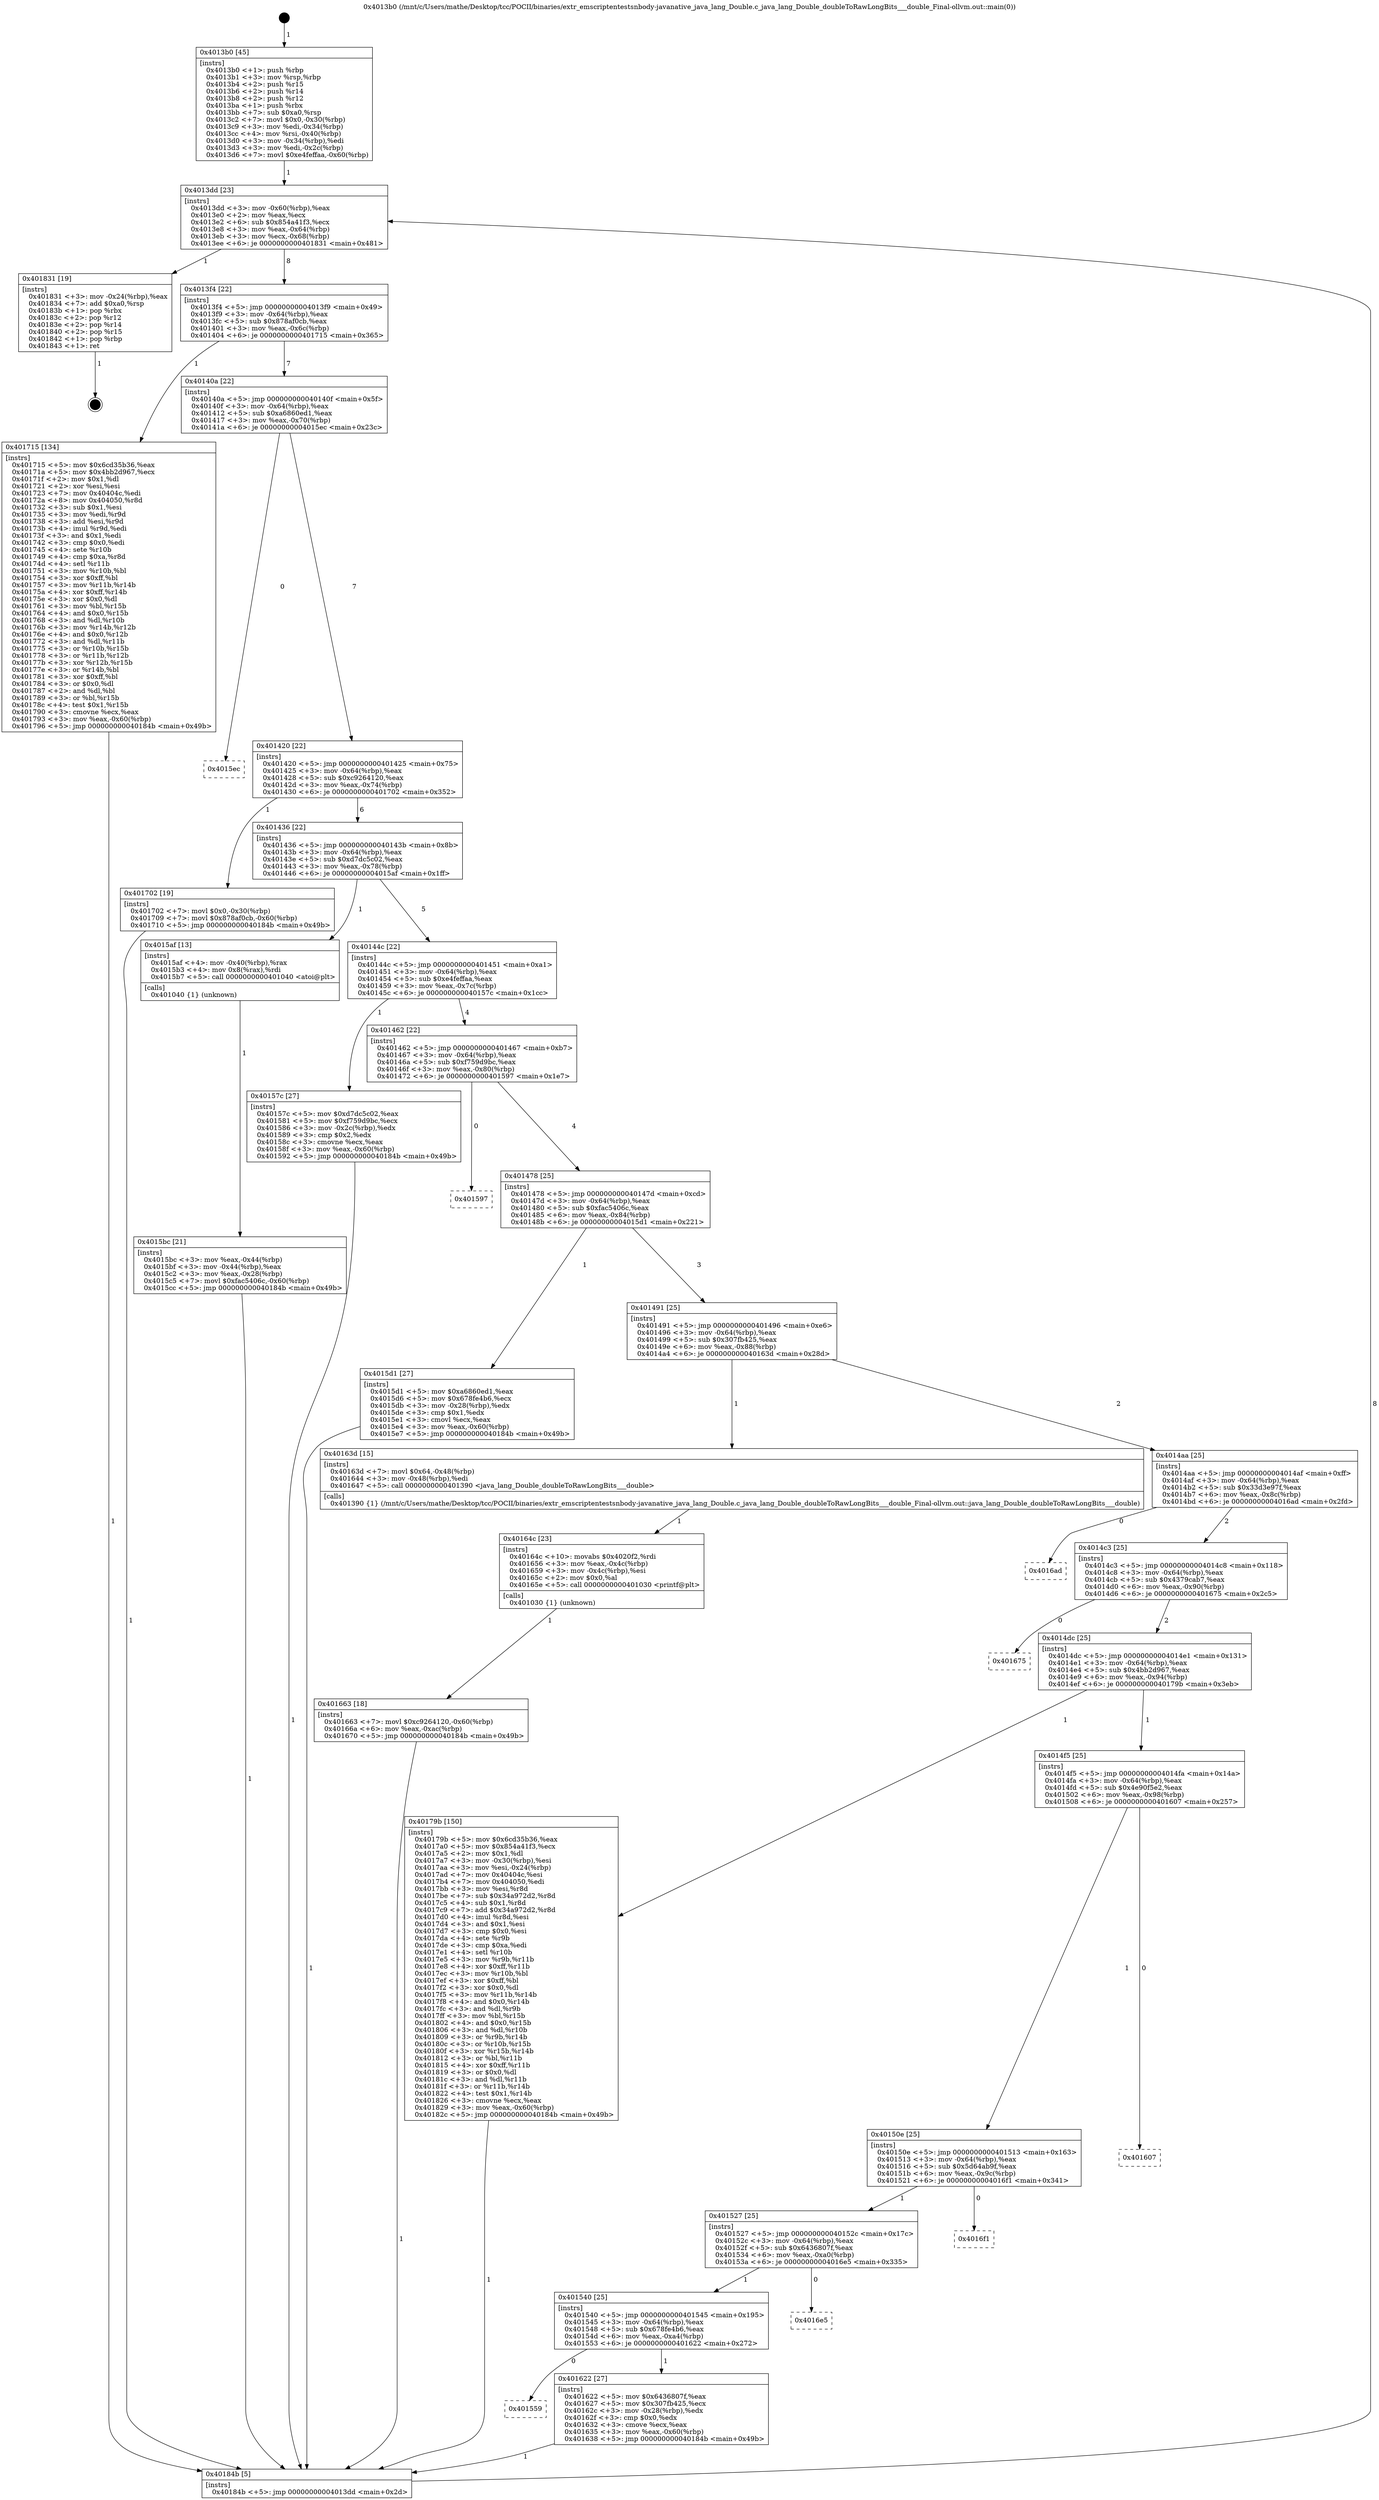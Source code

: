 digraph "0x4013b0" {
  label = "0x4013b0 (/mnt/c/Users/mathe/Desktop/tcc/POCII/binaries/extr_emscriptentestsnbody-javanative_java_lang_Double.c_java_lang_Double_doubleToRawLongBits___double_Final-ollvm.out::main(0))"
  labelloc = "t"
  node[shape=record]

  Entry [label="",width=0.3,height=0.3,shape=circle,fillcolor=black,style=filled]
  "0x4013dd" [label="{
     0x4013dd [23]\l
     | [instrs]\l
     &nbsp;&nbsp;0x4013dd \<+3\>: mov -0x60(%rbp),%eax\l
     &nbsp;&nbsp;0x4013e0 \<+2\>: mov %eax,%ecx\l
     &nbsp;&nbsp;0x4013e2 \<+6\>: sub $0x854a41f3,%ecx\l
     &nbsp;&nbsp;0x4013e8 \<+3\>: mov %eax,-0x64(%rbp)\l
     &nbsp;&nbsp;0x4013eb \<+3\>: mov %ecx,-0x68(%rbp)\l
     &nbsp;&nbsp;0x4013ee \<+6\>: je 0000000000401831 \<main+0x481\>\l
  }"]
  "0x401831" [label="{
     0x401831 [19]\l
     | [instrs]\l
     &nbsp;&nbsp;0x401831 \<+3\>: mov -0x24(%rbp),%eax\l
     &nbsp;&nbsp;0x401834 \<+7\>: add $0xa0,%rsp\l
     &nbsp;&nbsp;0x40183b \<+1\>: pop %rbx\l
     &nbsp;&nbsp;0x40183c \<+2\>: pop %r12\l
     &nbsp;&nbsp;0x40183e \<+2\>: pop %r14\l
     &nbsp;&nbsp;0x401840 \<+2\>: pop %r15\l
     &nbsp;&nbsp;0x401842 \<+1\>: pop %rbp\l
     &nbsp;&nbsp;0x401843 \<+1\>: ret\l
  }"]
  "0x4013f4" [label="{
     0x4013f4 [22]\l
     | [instrs]\l
     &nbsp;&nbsp;0x4013f4 \<+5\>: jmp 00000000004013f9 \<main+0x49\>\l
     &nbsp;&nbsp;0x4013f9 \<+3\>: mov -0x64(%rbp),%eax\l
     &nbsp;&nbsp;0x4013fc \<+5\>: sub $0x878af0cb,%eax\l
     &nbsp;&nbsp;0x401401 \<+3\>: mov %eax,-0x6c(%rbp)\l
     &nbsp;&nbsp;0x401404 \<+6\>: je 0000000000401715 \<main+0x365\>\l
  }"]
  Exit [label="",width=0.3,height=0.3,shape=circle,fillcolor=black,style=filled,peripheries=2]
  "0x401715" [label="{
     0x401715 [134]\l
     | [instrs]\l
     &nbsp;&nbsp;0x401715 \<+5\>: mov $0x6cd35b36,%eax\l
     &nbsp;&nbsp;0x40171a \<+5\>: mov $0x4bb2d967,%ecx\l
     &nbsp;&nbsp;0x40171f \<+2\>: mov $0x1,%dl\l
     &nbsp;&nbsp;0x401721 \<+2\>: xor %esi,%esi\l
     &nbsp;&nbsp;0x401723 \<+7\>: mov 0x40404c,%edi\l
     &nbsp;&nbsp;0x40172a \<+8\>: mov 0x404050,%r8d\l
     &nbsp;&nbsp;0x401732 \<+3\>: sub $0x1,%esi\l
     &nbsp;&nbsp;0x401735 \<+3\>: mov %edi,%r9d\l
     &nbsp;&nbsp;0x401738 \<+3\>: add %esi,%r9d\l
     &nbsp;&nbsp;0x40173b \<+4\>: imul %r9d,%edi\l
     &nbsp;&nbsp;0x40173f \<+3\>: and $0x1,%edi\l
     &nbsp;&nbsp;0x401742 \<+3\>: cmp $0x0,%edi\l
     &nbsp;&nbsp;0x401745 \<+4\>: sete %r10b\l
     &nbsp;&nbsp;0x401749 \<+4\>: cmp $0xa,%r8d\l
     &nbsp;&nbsp;0x40174d \<+4\>: setl %r11b\l
     &nbsp;&nbsp;0x401751 \<+3\>: mov %r10b,%bl\l
     &nbsp;&nbsp;0x401754 \<+3\>: xor $0xff,%bl\l
     &nbsp;&nbsp;0x401757 \<+3\>: mov %r11b,%r14b\l
     &nbsp;&nbsp;0x40175a \<+4\>: xor $0xff,%r14b\l
     &nbsp;&nbsp;0x40175e \<+3\>: xor $0x0,%dl\l
     &nbsp;&nbsp;0x401761 \<+3\>: mov %bl,%r15b\l
     &nbsp;&nbsp;0x401764 \<+4\>: and $0x0,%r15b\l
     &nbsp;&nbsp;0x401768 \<+3\>: and %dl,%r10b\l
     &nbsp;&nbsp;0x40176b \<+3\>: mov %r14b,%r12b\l
     &nbsp;&nbsp;0x40176e \<+4\>: and $0x0,%r12b\l
     &nbsp;&nbsp;0x401772 \<+3\>: and %dl,%r11b\l
     &nbsp;&nbsp;0x401775 \<+3\>: or %r10b,%r15b\l
     &nbsp;&nbsp;0x401778 \<+3\>: or %r11b,%r12b\l
     &nbsp;&nbsp;0x40177b \<+3\>: xor %r12b,%r15b\l
     &nbsp;&nbsp;0x40177e \<+3\>: or %r14b,%bl\l
     &nbsp;&nbsp;0x401781 \<+3\>: xor $0xff,%bl\l
     &nbsp;&nbsp;0x401784 \<+3\>: or $0x0,%dl\l
     &nbsp;&nbsp;0x401787 \<+2\>: and %dl,%bl\l
     &nbsp;&nbsp;0x401789 \<+3\>: or %bl,%r15b\l
     &nbsp;&nbsp;0x40178c \<+4\>: test $0x1,%r15b\l
     &nbsp;&nbsp;0x401790 \<+3\>: cmovne %ecx,%eax\l
     &nbsp;&nbsp;0x401793 \<+3\>: mov %eax,-0x60(%rbp)\l
     &nbsp;&nbsp;0x401796 \<+5\>: jmp 000000000040184b \<main+0x49b\>\l
  }"]
  "0x40140a" [label="{
     0x40140a [22]\l
     | [instrs]\l
     &nbsp;&nbsp;0x40140a \<+5\>: jmp 000000000040140f \<main+0x5f\>\l
     &nbsp;&nbsp;0x40140f \<+3\>: mov -0x64(%rbp),%eax\l
     &nbsp;&nbsp;0x401412 \<+5\>: sub $0xa6860ed1,%eax\l
     &nbsp;&nbsp;0x401417 \<+3\>: mov %eax,-0x70(%rbp)\l
     &nbsp;&nbsp;0x40141a \<+6\>: je 00000000004015ec \<main+0x23c\>\l
  }"]
  "0x401663" [label="{
     0x401663 [18]\l
     | [instrs]\l
     &nbsp;&nbsp;0x401663 \<+7\>: movl $0xc9264120,-0x60(%rbp)\l
     &nbsp;&nbsp;0x40166a \<+6\>: mov %eax,-0xac(%rbp)\l
     &nbsp;&nbsp;0x401670 \<+5\>: jmp 000000000040184b \<main+0x49b\>\l
  }"]
  "0x4015ec" [label="{
     0x4015ec\l
  }", style=dashed]
  "0x401420" [label="{
     0x401420 [22]\l
     | [instrs]\l
     &nbsp;&nbsp;0x401420 \<+5\>: jmp 0000000000401425 \<main+0x75\>\l
     &nbsp;&nbsp;0x401425 \<+3\>: mov -0x64(%rbp),%eax\l
     &nbsp;&nbsp;0x401428 \<+5\>: sub $0xc9264120,%eax\l
     &nbsp;&nbsp;0x40142d \<+3\>: mov %eax,-0x74(%rbp)\l
     &nbsp;&nbsp;0x401430 \<+6\>: je 0000000000401702 \<main+0x352\>\l
  }"]
  "0x40164c" [label="{
     0x40164c [23]\l
     | [instrs]\l
     &nbsp;&nbsp;0x40164c \<+10\>: movabs $0x4020f2,%rdi\l
     &nbsp;&nbsp;0x401656 \<+3\>: mov %eax,-0x4c(%rbp)\l
     &nbsp;&nbsp;0x401659 \<+3\>: mov -0x4c(%rbp),%esi\l
     &nbsp;&nbsp;0x40165c \<+2\>: mov $0x0,%al\l
     &nbsp;&nbsp;0x40165e \<+5\>: call 0000000000401030 \<printf@plt\>\l
     | [calls]\l
     &nbsp;&nbsp;0x401030 \{1\} (unknown)\l
  }"]
  "0x401702" [label="{
     0x401702 [19]\l
     | [instrs]\l
     &nbsp;&nbsp;0x401702 \<+7\>: movl $0x0,-0x30(%rbp)\l
     &nbsp;&nbsp;0x401709 \<+7\>: movl $0x878af0cb,-0x60(%rbp)\l
     &nbsp;&nbsp;0x401710 \<+5\>: jmp 000000000040184b \<main+0x49b\>\l
  }"]
  "0x401436" [label="{
     0x401436 [22]\l
     | [instrs]\l
     &nbsp;&nbsp;0x401436 \<+5\>: jmp 000000000040143b \<main+0x8b\>\l
     &nbsp;&nbsp;0x40143b \<+3\>: mov -0x64(%rbp),%eax\l
     &nbsp;&nbsp;0x40143e \<+5\>: sub $0xd7dc5c02,%eax\l
     &nbsp;&nbsp;0x401443 \<+3\>: mov %eax,-0x78(%rbp)\l
     &nbsp;&nbsp;0x401446 \<+6\>: je 00000000004015af \<main+0x1ff\>\l
  }"]
  "0x401559" [label="{
     0x401559\l
  }", style=dashed]
  "0x4015af" [label="{
     0x4015af [13]\l
     | [instrs]\l
     &nbsp;&nbsp;0x4015af \<+4\>: mov -0x40(%rbp),%rax\l
     &nbsp;&nbsp;0x4015b3 \<+4\>: mov 0x8(%rax),%rdi\l
     &nbsp;&nbsp;0x4015b7 \<+5\>: call 0000000000401040 \<atoi@plt\>\l
     | [calls]\l
     &nbsp;&nbsp;0x401040 \{1\} (unknown)\l
  }"]
  "0x40144c" [label="{
     0x40144c [22]\l
     | [instrs]\l
     &nbsp;&nbsp;0x40144c \<+5\>: jmp 0000000000401451 \<main+0xa1\>\l
     &nbsp;&nbsp;0x401451 \<+3\>: mov -0x64(%rbp),%eax\l
     &nbsp;&nbsp;0x401454 \<+5\>: sub $0xe4feffaa,%eax\l
     &nbsp;&nbsp;0x401459 \<+3\>: mov %eax,-0x7c(%rbp)\l
     &nbsp;&nbsp;0x40145c \<+6\>: je 000000000040157c \<main+0x1cc\>\l
  }"]
  "0x401622" [label="{
     0x401622 [27]\l
     | [instrs]\l
     &nbsp;&nbsp;0x401622 \<+5\>: mov $0x6436807f,%eax\l
     &nbsp;&nbsp;0x401627 \<+5\>: mov $0x307fb425,%ecx\l
     &nbsp;&nbsp;0x40162c \<+3\>: mov -0x28(%rbp),%edx\l
     &nbsp;&nbsp;0x40162f \<+3\>: cmp $0x0,%edx\l
     &nbsp;&nbsp;0x401632 \<+3\>: cmove %ecx,%eax\l
     &nbsp;&nbsp;0x401635 \<+3\>: mov %eax,-0x60(%rbp)\l
     &nbsp;&nbsp;0x401638 \<+5\>: jmp 000000000040184b \<main+0x49b\>\l
  }"]
  "0x40157c" [label="{
     0x40157c [27]\l
     | [instrs]\l
     &nbsp;&nbsp;0x40157c \<+5\>: mov $0xd7dc5c02,%eax\l
     &nbsp;&nbsp;0x401581 \<+5\>: mov $0xf759d9bc,%ecx\l
     &nbsp;&nbsp;0x401586 \<+3\>: mov -0x2c(%rbp),%edx\l
     &nbsp;&nbsp;0x401589 \<+3\>: cmp $0x2,%edx\l
     &nbsp;&nbsp;0x40158c \<+3\>: cmovne %ecx,%eax\l
     &nbsp;&nbsp;0x40158f \<+3\>: mov %eax,-0x60(%rbp)\l
     &nbsp;&nbsp;0x401592 \<+5\>: jmp 000000000040184b \<main+0x49b\>\l
  }"]
  "0x401462" [label="{
     0x401462 [22]\l
     | [instrs]\l
     &nbsp;&nbsp;0x401462 \<+5\>: jmp 0000000000401467 \<main+0xb7\>\l
     &nbsp;&nbsp;0x401467 \<+3\>: mov -0x64(%rbp),%eax\l
     &nbsp;&nbsp;0x40146a \<+5\>: sub $0xf759d9bc,%eax\l
     &nbsp;&nbsp;0x40146f \<+3\>: mov %eax,-0x80(%rbp)\l
     &nbsp;&nbsp;0x401472 \<+6\>: je 0000000000401597 \<main+0x1e7\>\l
  }"]
  "0x40184b" [label="{
     0x40184b [5]\l
     | [instrs]\l
     &nbsp;&nbsp;0x40184b \<+5\>: jmp 00000000004013dd \<main+0x2d\>\l
  }"]
  "0x4013b0" [label="{
     0x4013b0 [45]\l
     | [instrs]\l
     &nbsp;&nbsp;0x4013b0 \<+1\>: push %rbp\l
     &nbsp;&nbsp;0x4013b1 \<+3\>: mov %rsp,%rbp\l
     &nbsp;&nbsp;0x4013b4 \<+2\>: push %r15\l
     &nbsp;&nbsp;0x4013b6 \<+2\>: push %r14\l
     &nbsp;&nbsp;0x4013b8 \<+2\>: push %r12\l
     &nbsp;&nbsp;0x4013ba \<+1\>: push %rbx\l
     &nbsp;&nbsp;0x4013bb \<+7\>: sub $0xa0,%rsp\l
     &nbsp;&nbsp;0x4013c2 \<+7\>: movl $0x0,-0x30(%rbp)\l
     &nbsp;&nbsp;0x4013c9 \<+3\>: mov %edi,-0x34(%rbp)\l
     &nbsp;&nbsp;0x4013cc \<+4\>: mov %rsi,-0x40(%rbp)\l
     &nbsp;&nbsp;0x4013d0 \<+3\>: mov -0x34(%rbp),%edi\l
     &nbsp;&nbsp;0x4013d3 \<+3\>: mov %edi,-0x2c(%rbp)\l
     &nbsp;&nbsp;0x4013d6 \<+7\>: movl $0xe4feffaa,-0x60(%rbp)\l
  }"]
  "0x4015bc" [label="{
     0x4015bc [21]\l
     | [instrs]\l
     &nbsp;&nbsp;0x4015bc \<+3\>: mov %eax,-0x44(%rbp)\l
     &nbsp;&nbsp;0x4015bf \<+3\>: mov -0x44(%rbp),%eax\l
     &nbsp;&nbsp;0x4015c2 \<+3\>: mov %eax,-0x28(%rbp)\l
     &nbsp;&nbsp;0x4015c5 \<+7\>: movl $0xfac5406c,-0x60(%rbp)\l
     &nbsp;&nbsp;0x4015cc \<+5\>: jmp 000000000040184b \<main+0x49b\>\l
  }"]
  "0x401540" [label="{
     0x401540 [25]\l
     | [instrs]\l
     &nbsp;&nbsp;0x401540 \<+5\>: jmp 0000000000401545 \<main+0x195\>\l
     &nbsp;&nbsp;0x401545 \<+3\>: mov -0x64(%rbp),%eax\l
     &nbsp;&nbsp;0x401548 \<+5\>: sub $0x678fe4b6,%eax\l
     &nbsp;&nbsp;0x40154d \<+6\>: mov %eax,-0xa4(%rbp)\l
     &nbsp;&nbsp;0x401553 \<+6\>: je 0000000000401622 \<main+0x272\>\l
  }"]
  "0x401597" [label="{
     0x401597\l
  }", style=dashed]
  "0x401478" [label="{
     0x401478 [25]\l
     | [instrs]\l
     &nbsp;&nbsp;0x401478 \<+5\>: jmp 000000000040147d \<main+0xcd\>\l
     &nbsp;&nbsp;0x40147d \<+3\>: mov -0x64(%rbp),%eax\l
     &nbsp;&nbsp;0x401480 \<+5\>: sub $0xfac5406c,%eax\l
     &nbsp;&nbsp;0x401485 \<+6\>: mov %eax,-0x84(%rbp)\l
     &nbsp;&nbsp;0x40148b \<+6\>: je 00000000004015d1 \<main+0x221\>\l
  }"]
  "0x4016e5" [label="{
     0x4016e5\l
  }", style=dashed]
  "0x4015d1" [label="{
     0x4015d1 [27]\l
     | [instrs]\l
     &nbsp;&nbsp;0x4015d1 \<+5\>: mov $0xa6860ed1,%eax\l
     &nbsp;&nbsp;0x4015d6 \<+5\>: mov $0x678fe4b6,%ecx\l
     &nbsp;&nbsp;0x4015db \<+3\>: mov -0x28(%rbp),%edx\l
     &nbsp;&nbsp;0x4015de \<+3\>: cmp $0x1,%edx\l
     &nbsp;&nbsp;0x4015e1 \<+3\>: cmovl %ecx,%eax\l
     &nbsp;&nbsp;0x4015e4 \<+3\>: mov %eax,-0x60(%rbp)\l
     &nbsp;&nbsp;0x4015e7 \<+5\>: jmp 000000000040184b \<main+0x49b\>\l
  }"]
  "0x401491" [label="{
     0x401491 [25]\l
     | [instrs]\l
     &nbsp;&nbsp;0x401491 \<+5\>: jmp 0000000000401496 \<main+0xe6\>\l
     &nbsp;&nbsp;0x401496 \<+3\>: mov -0x64(%rbp),%eax\l
     &nbsp;&nbsp;0x401499 \<+5\>: sub $0x307fb425,%eax\l
     &nbsp;&nbsp;0x40149e \<+6\>: mov %eax,-0x88(%rbp)\l
     &nbsp;&nbsp;0x4014a4 \<+6\>: je 000000000040163d \<main+0x28d\>\l
  }"]
  "0x401527" [label="{
     0x401527 [25]\l
     | [instrs]\l
     &nbsp;&nbsp;0x401527 \<+5\>: jmp 000000000040152c \<main+0x17c\>\l
     &nbsp;&nbsp;0x40152c \<+3\>: mov -0x64(%rbp),%eax\l
     &nbsp;&nbsp;0x40152f \<+5\>: sub $0x6436807f,%eax\l
     &nbsp;&nbsp;0x401534 \<+6\>: mov %eax,-0xa0(%rbp)\l
     &nbsp;&nbsp;0x40153a \<+6\>: je 00000000004016e5 \<main+0x335\>\l
  }"]
  "0x40163d" [label="{
     0x40163d [15]\l
     | [instrs]\l
     &nbsp;&nbsp;0x40163d \<+7\>: movl $0x64,-0x48(%rbp)\l
     &nbsp;&nbsp;0x401644 \<+3\>: mov -0x48(%rbp),%edi\l
     &nbsp;&nbsp;0x401647 \<+5\>: call 0000000000401390 \<java_lang_Double_doubleToRawLongBits___double\>\l
     | [calls]\l
     &nbsp;&nbsp;0x401390 \{1\} (/mnt/c/Users/mathe/Desktop/tcc/POCII/binaries/extr_emscriptentestsnbody-javanative_java_lang_Double.c_java_lang_Double_doubleToRawLongBits___double_Final-ollvm.out::java_lang_Double_doubleToRawLongBits___double)\l
  }"]
  "0x4014aa" [label="{
     0x4014aa [25]\l
     | [instrs]\l
     &nbsp;&nbsp;0x4014aa \<+5\>: jmp 00000000004014af \<main+0xff\>\l
     &nbsp;&nbsp;0x4014af \<+3\>: mov -0x64(%rbp),%eax\l
     &nbsp;&nbsp;0x4014b2 \<+5\>: sub $0x33d3e97f,%eax\l
     &nbsp;&nbsp;0x4014b7 \<+6\>: mov %eax,-0x8c(%rbp)\l
     &nbsp;&nbsp;0x4014bd \<+6\>: je 00000000004016ad \<main+0x2fd\>\l
  }"]
  "0x4016f1" [label="{
     0x4016f1\l
  }", style=dashed]
  "0x4016ad" [label="{
     0x4016ad\l
  }", style=dashed]
  "0x4014c3" [label="{
     0x4014c3 [25]\l
     | [instrs]\l
     &nbsp;&nbsp;0x4014c3 \<+5\>: jmp 00000000004014c8 \<main+0x118\>\l
     &nbsp;&nbsp;0x4014c8 \<+3\>: mov -0x64(%rbp),%eax\l
     &nbsp;&nbsp;0x4014cb \<+5\>: sub $0x4379cab7,%eax\l
     &nbsp;&nbsp;0x4014d0 \<+6\>: mov %eax,-0x90(%rbp)\l
     &nbsp;&nbsp;0x4014d6 \<+6\>: je 0000000000401675 \<main+0x2c5\>\l
  }"]
  "0x40150e" [label="{
     0x40150e [25]\l
     | [instrs]\l
     &nbsp;&nbsp;0x40150e \<+5\>: jmp 0000000000401513 \<main+0x163\>\l
     &nbsp;&nbsp;0x401513 \<+3\>: mov -0x64(%rbp),%eax\l
     &nbsp;&nbsp;0x401516 \<+5\>: sub $0x5d64ab9f,%eax\l
     &nbsp;&nbsp;0x40151b \<+6\>: mov %eax,-0x9c(%rbp)\l
     &nbsp;&nbsp;0x401521 \<+6\>: je 00000000004016f1 \<main+0x341\>\l
  }"]
  "0x401675" [label="{
     0x401675\l
  }", style=dashed]
  "0x4014dc" [label="{
     0x4014dc [25]\l
     | [instrs]\l
     &nbsp;&nbsp;0x4014dc \<+5\>: jmp 00000000004014e1 \<main+0x131\>\l
     &nbsp;&nbsp;0x4014e1 \<+3\>: mov -0x64(%rbp),%eax\l
     &nbsp;&nbsp;0x4014e4 \<+5\>: sub $0x4bb2d967,%eax\l
     &nbsp;&nbsp;0x4014e9 \<+6\>: mov %eax,-0x94(%rbp)\l
     &nbsp;&nbsp;0x4014ef \<+6\>: je 000000000040179b \<main+0x3eb\>\l
  }"]
  "0x401607" [label="{
     0x401607\l
  }", style=dashed]
  "0x40179b" [label="{
     0x40179b [150]\l
     | [instrs]\l
     &nbsp;&nbsp;0x40179b \<+5\>: mov $0x6cd35b36,%eax\l
     &nbsp;&nbsp;0x4017a0 \<+5\>: mov $0x854a41f3,%ecx\l
     &nbsp;&nbsp;0x4017a5 \<+2\>: mov $0x1,%dl\l
     &nbsp;&nbsp;0x4017a7 \<+3\>: mov -0x30(%rbp),%esi\l
     &nbsp;&nbsp;0x4017aa \<+3\>: mov %esi,-0x24(%rbp)\l
     &nbsp;&nbsp;0x4017ad \<+7\>: mov 0x40404c,%esi\l
     &nbsp;&nbsp;0x4017b4 \<+7\>: mov 0x404050,%edi\l
     &nbsp;&nbsp;0x4017bb \<+3\>: mov %esi,%r8d\l
     &nbsp;&nbsp;0x4017be \<+7\>: sub $0x34a972d2,%r8d\l
     &nbsp;&nbsp;0x4017c5 \<+4\>: sub $0x1,%r8d\l
     &nbsp;&nbsp;0x4017c9 \<+7\>: add $0x34a972d2,%r8d\l
     &nbsp;&nbsp;0x4017d0 \<+4\>: imul %r8d,%esi\l
     &nbsp;&nbsp;0x4017d4 \<+3\>: and $0x1,%esi\l
     &nbsp;&nbsp;0x4017d7 \<+3\>: cmp $0x0,%esi\l
     &nbsp;&nbsp;0x4017da \<+4\>: sete %r9b\l
     &nbsp;&nbsp;0x4017de \<+3\>: cmp $0xa,%edi\l
     &nbsp;&nbsp;0x4017e1 \<+4\>: setl %r10b\l
     &nbsp;&nbsp;0x4017e5 \<+3\>: mov %r9b,%r11b\l
     &nbsp;&nbsp;0x4017e8 \<+4\>: xor $0xff,%r11b\l
     &nbsp;&nbsp;0x4017ec \<+3\>: mov %r10b,%bl\l
     &nbsp;&nbsp;0x4017ef \<+3\>: xor $0xff,%bl\l
     &nbsp;&nbsp;0x4017f2 \<+3\>: xor $0x0,%dl\l
     &nbsp;&nbsp;0x4017f5 \<+3\>: mov %r11b,%r14b\l
     &nbsp;&nbsp;0x4017f8 \<+4\>: and $0x0,%r14b\l
     &nbsp;&nbsp;0x4017fc \<+3\>: and %dl,%r9b\l
     &nbsp;&nbsp;0x4017ff \<+3\>: mov %bl,%r15b\l
     &nbsp;&nbsp;0x401802 \<+4\>: and $0x0,%r15b\l
     &nbsp;&nbsp;0x401806 \<+3\>: and %dl,%r10b\l
     &nbsp;&nbsp;0x401809 \<+3\>: or %r9b,%r14b\l
     &nbsp;&nbsp;0x40180c \<+3\>: or %r10b,%r15b\l
     &nbsp;&nbsp;0x40180f \<+3\>: xor %r15b,%r14b\l
     &nbsp;&nbsp;0x401812 \<+3\>: or %bl,%r11b\l
     &nbsp;&nbsp;0x401815 \<+4\>: xor $0xff,%r11b\l
     &nbsp;&nbsp;0x401819 \<+3\>: or $0x0,%dl\l
     &nbsp;&nbsp;0x40181c \<+3\>: and %dl,%r11b\l
     &nbsp;&nbsp;0x40181f \<+3\>: or %r11b,%r14b\l
     &nbsp;&nbsp;0x401822 \<+4\>: test $0x1,%r14b\l
     &nbsp;&nbsp;0x401826 \<+3\>: cmovne %ecx,%eax\l
     &nbsp;&nbsp;0x401829 \<+3\>: mov %eax,-0x60(%rbp)\l
     &nbsp;&nbsp;0x40182c \<+5\>: jmp 000000000040184b \<main+0x49b\>\l
  }"]
  "0x4014f5" [label="{
     0x4014f5 [25]\l
     | [instrs]\l
     &nbsp;&nbsp;0x4014f5 \<+5\>: jmp 00000000004014fa \<main+0x14a\>\l
     &nbsp;&nbsp;0x4014fa \<+3\>: mov -0x64(%rbp),%eax\l
     &nbsp;&nbsp;0x4014fd \<+5\>: sub $0x4e90f5e2,%eax\l
     &nbsp;&nbsp;0x401502 \<+6\>: mov %eax,-0x98(%rbp)\l
     &nbsp;&nbsp;0x401508 \<+6\>: je 0000000000401607 \<main+0x257\>\l
  }"]
  Entry -> "0x4013b0" [label=" 1"]
  "0x4013dd" -> "0x401831" [label=" 1"]
  "0x4013dd" -> "0x4013f4" [label=" 8"]
  "0x401831" -> Exit [label=" 1"]
  "0x4013f4" -> "0x401715" [label=" 1"]
  "0x4013f4" -> "0x40140a" [label=" 7"]
  "0x40179b" -> "0x40184b" [label=" 1"]
  "0x40140a" -> "0x4015ec" [label=" 0"]
  "0x40140a" -> "0x401420" [label=" 7"]
  "0x401715" -> "0x40184b" [label=" 1"]
  "0x401420" -> "0x401702" [label=" 1"]
  "0x401420" -> "0x401436" [label=" 6"]
  "0x401702" -> "0x40184b" [label=" 1"]
  "0x401436" -> "0x4015af" [label=" 1"]
  "0x401436" -> "0x40144c" [label=" 5"]
  "0x401663" -> "0x40184b" [label=" 1"]
  "0x40144c" -> "0x40157c" [label=" 1"]
  "0x40144c" -> "0x401462" [label=" 4"]
  "0x40157c" -> "0x40184b" [label=" 1"]
  "0x4013b0" -> "0x4013dd" [label=" 1"]
  "0x40184b" -> "0x4013dd" [label=" 8"]
  "0x4015af" -> "0x4015bc" [label=" 1"]
  "0x4015bc" -> "0x40184b" [label=" 1"]
  "0x40164c" -> "0x401663" [label=" 1"]
  "0x401462" -> "0x401597" [label=" 0"]
  "0x401462" -> "0x401478" [label=" 4"]
  "0x401622" -> "0x40184b" [label=" 1"]
  "0x401478" -> "0x4015d1" [label=" 1"]
  "0x401478" -> "0x401491" [label=" 3"]
  "0x4015d1" -> "0x40184b" [label=" 1"]
  "0x401540" -> "0x401559" [label=" 0"]
  "0x401491" -> "0x40163d" [label=" 1"]
  "0x401491" -> "0x4014aa" [label=" 2"]
  "0x40163d" -> "0x40164c" [label=" 1"]
  "0x4014aa" -> "0x4016ad" [label=" 0"]
  "0x4014aa" -> "0x4014c3" [label=" 2"]
  "0x401527" -> "0x401540" [label=" 1"]
  "0x4014c3" -> "0x401675" [label=" 0"]
  "0x4014c3" -> "0x4014dc" [label=" 2"]
  "0x401540" -> "0x401622" [label=" 1"]
  "0x4014dc" -> "0x40179b" [label=" 1"]
  "0x4014dc" -> "0x4014f5" [label=" 1"]
  "0x40150e" -> "0x401527" [label=" 1"]
  "0x4014f5" -> "0x401607" [label=" 0"]
  "0x4014f5" -> "0x40150e" [label=" 1"]
  "0x401527" -> "0x4016e5" [label=" 0"]
  "0x40150e" -> "0x4016f1" [label=" 0"]
}
